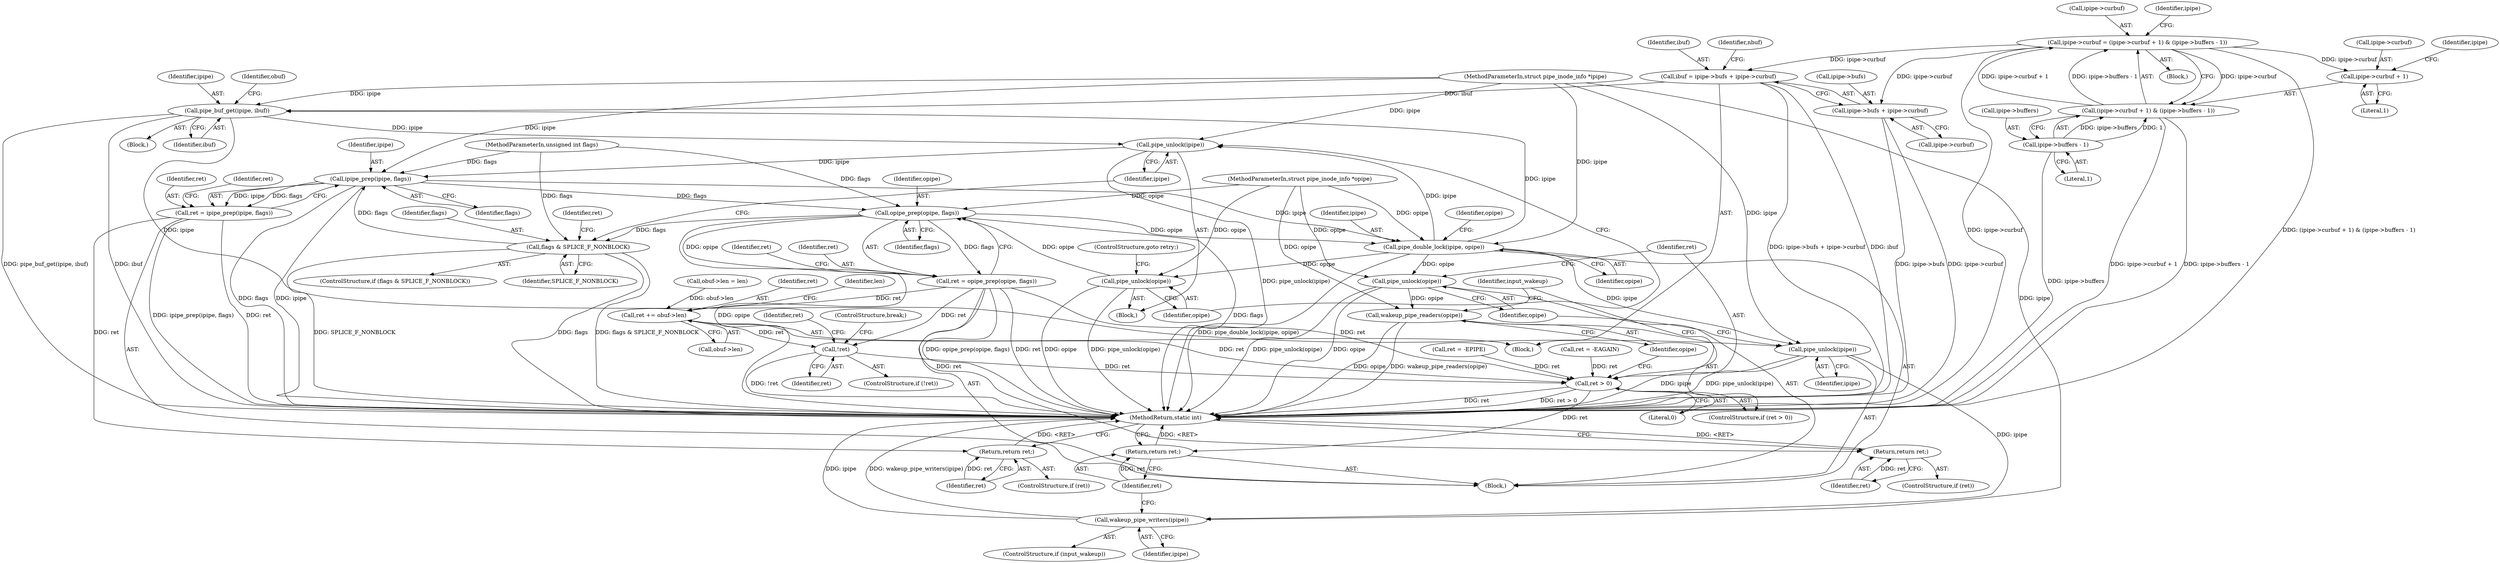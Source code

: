 digraph "1_linux_6b3a707736301c2128ca85ce85fb13f60b5e350a_2@pointer" {
"1000262" [label="(Call,ipipe->curbuf = (ipipe->curbuf + 1) & (ipipe->buffers - 1))"];
"1000266" [label="(Call,(ipipe->curbuf + 1) & (ipipe->buffers - 1))"];
"1000262" [label="(Call,ipipe->curbuf = (ipipe->curbuf + 1) & (ipipe->buffers - 1))"];
"1000272" [label="(Call,ipipe->buffers - 1)"];
"1000210" [label="(Call,ibuf = ipipe->bufs + ipipe->curbuf)"];
"1000286" [label="(Call,pipe_buf_get(ipipe, ibuf))"];
"1000205" [label="(Call,pipe_unlock(ipipe))"];
"1000128" [label="(Call,ipipe_prep(ipipe, flags))"];
"1000126" [label="(Call,ret = ipipe_prep(ipipe, flags))"];
"1000133" [label="(Return,return ret;)"];
"1000137" [label="(Call,opipe_prep(opipe, flags))"];
"1000135" [label="(Call,ret = opipe_prep(opipe, flags))"];
"1000142" [label="(Return,return ret;)"];
"1000160" [label="(Call,!ret)"];
"1000340" [label="(Call,ret > 0)"];
"1000349" [label="(Return,return ret;)"];
"1000324" [label="(Call,ret += obuf->len)"];
"1000144" [label="(Call,pipe_double_lock(ipipe, opipe))"];
"1000207" [label="(Call,pipe_unlock(opipe))"];
"1000335" [label="(Call,pipe_unlock(ipipe))"];
"1000347" [label="(Call,wakeup_pipe_writers(ipipe))"];
"1000337" [label="(Call,pipe_unlock(opipe))"];
"1000343" [label="(Call,wakeup_pipe_readers(opipe))"];
"1000196" [label="(Call,flags & SPLICE_F_NONBLOCK)"];
"1000212" [label="(Call,ipipe->bufs + ipipe->curbuf)"];
"1000267" [label="(Call,ipipe->curbuf + 1)"];
"1000325" [label="(Identifier,ret)"];
"1000137" [label="(Call,opipe_prep(opipe, flags))"];
"1000148" [label="(Block,)"];
"1000273" [label="(Call,ipipe->buffers)"];
"1000133" [label="(Return,return ret;)"];
"1000340" [label="(Call,ret > 0)"];
"1000272" [label="(Call,ipipe->buffers - 1)"];
"1000345" [label="(ControlStructure,if (input_wakeup))"];
"1000209" [label="(ControlStructure,goto retry;)"];
"1000247" [label="(Block,)"];
"1000341" [label="(Identifier,ret)"];
"1000339" [label="(ControlStructure,if (ret > 0))"];
"1000343" [label="(Call,wakeup_pipe_readers(opipe))"];
"1000208" [label="(Identifier,opipe)"];
"1000139" [label="(Identifier,flags)"];
"1000129" [label="(Identifier,ipipe)"];
"1000162" [label="(Call,ret = -EPIPE)"];
"1000126" [label="(Call,ret = ipipe_prep(ipipe, flags))"];
"1000138" [label="(Identifier,opipe)"];
"1000160" [label="(Call,!ret)"];
"1000263" [label="(Call,ipipe->curbuf)"];
"1000346" [label="(Identifier,input_wakeup)"];
"1000338" [label="(Identifier,opipe)"];
"1000285" [label="(Block,)"];
"1000262" [label="(Call,ipipe->curbuf = (ipipe->curbuf + 1) & (ipipe->buffers - 1))"];
"1000161" [label="(Identifier,ret)"];
"1000127" [label="(Identifier,ret)"];
"1000196" [label="(Call,flags & SPLICE_F_NONBLOCK)"];
"1000212" [label="(Call,ipipe->bufs + ipipe->curbuf)"];
"1000191" [label="(Block,)"];
"1000195" [label="(ControlStructure,if (flags & SPLICE_F_NONBLOCK))"];
"1000112" [label="(MethodParameterIn,unsigned int flags)"];
"1000205" [label="(Call,pipe_unlock(ipipe))"];
"1000140" [label="(ControlStructure,if (ret))"];
"1000141" [label="(Identifier,ret)"];
"1000349" [label="(Return,return ret;)"];
"1000351" [label="(MethodReturn,static int)"];
"1000210" [label="(Call,ibuf = ipipe->bufs + ipipe->curbuf)"];
"1000330" [label="(Identifier,len)"];
"1000109" [label="(MethodParameterIn,struct pipe_inode_info *ipipe)"];
"1000130" [label="(Identifier,flags)"];
"1000288" [label="(Identifier,ibuf)"];
"1000344" [label="(Identifier,opipe)"];
"1000201" [label="(Identifier,ret)"];
"1000134" [label="(Identifier,ret)"];
"1000347" [label="(Call,wakeup_pipe_writers(ipipe))"];
"1000143" [label="(Identifier,ret)"];
"1000146" [label="(Identifier,opipe)"];
"1000268" [label="(Call,ipipe->curbuf)"];
"1000113" [label="(Block,)"];
"1000326" [label="(Call,obuf->len)"];
"1000142" [label="(Return,return ret;)"];
"1000198" [label="(Identifier,SPLICE_F_NONBLOCK)"];
"1000163" [label="(Identifier,ret)"];
"1000159" [label="(ControlStructure,if (!ret))"];
"1000152" [label="(Identifier,opipe)"];
"1000110" [label="(MethodParameterIn,struct pipe_inode_info *opipe)"];
"1000301" [label="(Call,obuf->len = len)"];
"1000336" [label="(Identifier,ipipe)"];
"1000342" [label="(Literal,0)"];
"1000337" [label="(Call,pipe_unlock(opipe))"];
"1000267" [label="(Call,ipipe->curbuf + 1)"];
"1000350" [label="(Identifier,ret)"];
"1000206" [label="(Identifier,ipipe)"];
"1000128" [label="(Call,ipipe_prep(ipipe, flags))"];
"1000211" [label="(Identifier,ibuf)"];
"1000271" [label="(Literal,1)"];
"1000266" [label="(Call,(ipipe->curbuf + 1) & (ipipe->buffers - 1))"];
"1000166" [label="(ControlStructure,break;)"];
"1000286" [label="(Call,pipe_buf_get(ipipe, ibuf))"];
"1000136" [label="(Identifier,ret)"];
"1000213" [label="(Call,ipipe->bufs)"];
"1000279" [label="(Identifier,ipipe)"];
"1000274" [label="(Identifier,ipipe)"];
"1000216" [label="(Call,ipipe->curbuf)"];
"1000145" [label="(Identifier,ipipe)"];
"1000132" [label="(Identifier,ret)"];
"1000144" [label="(Call,pipe_double_lock(ipipe, opipe))"];
"1000276" [label="(Literal,1)"];
"1000220" [label="(Identifier,nbuf)"];
"1000287" [label="(Identifier,ipipe)"];
"1000131" [label="(ControlStructure,if (ret))"];
"1000200" [label="(Call,ret = -EAGAIN)"];
"1000207" [label="(Call,pipe_unlock(opipe))"];
"1000291" [label="(Identifier,obuf)"];
"1000197" [label="(Identifier,flags)"];
"1000135" [label="(Call,ret = opipe_prep(opipe, flags))"];
"1000324" [label="(Call,ret += obuf->len)"];
"1000335" [label="(Call,pipe_unlock(ipipe))"];
"1000348" [label="(Identifier,ipipe)"];
"1000262" -> "1000247"  [label="AST: "];
"1000262" -> "1000266"  [label="CFG: "];
"1000263" -> "1000262"  [label="AST: "];
"1000266" -> "1000262"  [label="AST: "];
"1000279" -> "1000262"  [label="CFG: "];
"1000262" -> "1000351"  [label="DDG: ipipe->curbuf"];
"1000262" -> "1000351"  [label="DDG: (ipipe->curbuf + 1) & (ipipe->buffers - 1)"];
"1000262" -> "1000210"  [label="DDG: ipipe->curbuf"];
"1000262" -> "1000212"  [label="DDG: ipipe->curbuf"];
"1000266" -> "1000262"  [label="DDG: ipipe->curbuf + 1"];
"1000266" -> "1000262"  [label="DDG: ipipe->buffers - 1"];
"1000262" -> "1000266"  [label="DDG: ipipe->curbuf"];
"1000262" -> "1000267"  [label="DDG: ipipe->curbuf"];
"1000266" -> "1000272"  [label="CFG: "];
"1000267" -> "1000266"  [label="AST: "];
"1000272" -> "1000266"  [label="AST: "];
"1000266" -> "1000351"  [label="DDG: ipipe->curbuf + 1"];
"1000266" -> "1000351"  [label="DDG: ipipe->buffers - 1"];
"1000272" -> "1000266"  [label="DDG: ipipe->buffers"];
"1000272" -> "1000266"  [label="DDG: 1"];
"1000272" -> "1000276"  [label="CFG: "];
"1000273" -> "1000272"  [label="AST: "];
"1000276" -> "1000272"  [label="AST: "];
"1000272" -> "1000351"  [label="DDG: ipipe->buffers"];
"1000210" -> "1000148"  [label="AST: "];
"1000210" -> "1000212"  [label="CFG: "];
"1000211" -> "1000210"  [label="AST: "];
"1000212" -> "1000210"  [label="AST: "];
"1000220" -> "1000210"  [label="CFG: "];
"1000210" -> "1000351"  [label="DDG: ipipe->bufs + ipipe->curbuf"];
"1000210" -> "1000351"  [label="DDG: ibuf"];
"1000210" -> "1000286"  [label="DDG: ibuf"];
"1000286" -> "1000285"  [label="AST: "];
"1000286" -> "1000288"  [label="CFG: "];
"1000287" -> "1000286"  [label="AST: "];
"1000288" -> "1000286"  [label="AST: "];
"1000291" -> "1000286"  [label="CFG: "];
"1000286" -> "1000351"  [label="DDG: pipe_buf_get(ipipe, ibuf)"];
"1000286" -> "1000351"  [label="DDG: ibuf"];
"1000286" -> "1000205"  [label="DDG: ipipe"];
"1000144" -> "1000286"  [label="DDG: ipipe"];
"1000109" -> "1000286"  [label="DDG: ipipe"];
"1000286" -> "1000335"  [label="DDG: ipipe"];
"1000205" -> "1000191"  [label="AST: "];
"1000205" -> "1000206"  [label="CFG: "];
"1000206" -> "1000205"  [label="AST: "];
"1000208" -> "1000205"  [label="CFG: "];
"1000205" -> "1000351"  [label="DDG: pipe_unlock(ipipe)"];
"1000205" -> "1000128"  [label="DDG: ipipe"];
"1000144" -> "1000205"  [label="DDG: ipipe"];
"1000109" -> "1000205"  [label="DDG: ipipe"];
"1000128" -> "1000126"  [label="AST: "];
"1000128" -> "1000130"  [label="CFG: "];
"1000129" -> "1000128"  [label="AST: "];
"1000130" -> "1000128"  [label="AST: "];
"1000126" -> "1000128"  [label="CFG: "];
"1000128" -> "1000351"  [label="DDG: flags"];
"1000128" -> "1000351"  [label="DDG: ipipe"];
"1000128" -> "1000126"  [label="DDG: ipipe"];
"1000128" -> "1000126"  [label="DDG: flags"];
"1000109" -> "1000128"  [label="DDG: ipipe"];
"1000196" -> "1000128"  [label="DDG: flags"];
"1000112" -> "1000128"  [label="DDG: flags"];
"1000128" -> "1000137"  [label="DDG: flags"];
"1000128" -> "1000144"  [label="DDG: ipipe"];
"1000126" -> "1000113"  [label="AST: "];
"1000127" -> "1000126"  [label="AST: "];
"1000132" -> "1000126"  [label="CFG: "];
"1000126" -> "1000351"  [label="DDG: ret"];
"1000126" -> "1000351"  [label="DDG: ipipe_prep(ipipe, flags)"];
"1000126" -> "1000133"  [label="DDG: ret"];
"1000133" -> "1000131"  [label="AST: "];
"1000133" -> "1000134"  [label="CFG: "];
"1000134" -> "1000133"  [label="AST: "];
"1000351" -> "1000133"  [label="CFG: "];
"1000133" -> "1000351"  [label="DDG: <RET>"];
"1000134" -> "1000133"  [label="DDG: ret"];
"1000137" -> "1000135"  [label="AST: "];
"1000137" -> "1000139"  [label="CFG: "];
"1000138" -> "1000137"  [label="AST: "];
"1000139" -> "1000137"  [label="AST: "];
"1000135" -> "1000137"  [label="CFG: "];
"1000137" -> "1000351"  [label="DDG: flags"];
"1000137" -> "1000351"  [label="DDG: opipe"];
"1000137" -> "1000135"  [label="DDG: opipe"];
"1000137" -> "1000135"  [label="DDG: flags"];
"1000207" -> "1000137"  [label="DDG: opipe"];
"1000110" -> "1000137"  [label="DDG: opipe"];
"1000112" -> "1000137"  [label="DDG: flags"];
"1000137" -> "1000144"  [label="DDG: opipe"];
"1000137" -> "1000196"  [label="DDG: flags"];
"1000135" -> "1000113"  [label="AST: "];
"1000136" -> "1000135"  [label="AST: "];
"1000141" -> "1000135"  [label="CFG: "];
"1000135" -> "1000351"  [label="DDG: ret"];
"1000135" -> "1000351"  [label="DDG: opipe_prep(opipe, flags)"];
"1000135" -> "1000142"  [label="DDG: ret"];
"1000135" -> "1000160"  [label="DDG: ret"];
"1000135" -> "1000324"  [label="DDG: ret"];
"1000135" -> "1000340"  [label="DDG: ret"];
"1000142" -> "1000140"  [label="AST: "];
"1000142" -> "1000143"  [label="CFG: "];
"1000143" -> "1000142"  [label="AST: "];
"1000351" -> "1000142"  [label="CFG: "];
"1000142" -> "1000351"  [label="DDG: <RET>"];
"1000143" -> "1000142"  [label="DDG: ret"];
"1000160" -> "1000159"  [label="AST: "];
"1000160" -> "1000161"  [label="CFG: "];
"1000161" -> "1000160"  [label="AST: "];
"1000163" -> "1000160"  [label="CFG: "];
"1000166" -> "1000160"  [label="CFG: "];
"1000160" -> "1000351"  [label="DDG: !ret"];
"1000324" -> "1000160"  [label="DDG: ret"];
"1000160" -> "1000340"  [label="DDG: ret"];
"1000340" -> "1000339"  [label="AST: "];
"1000340" -> "1000342"  [label="CFG: "];
"1000341" -> "1000340"  [label="AST: "];
"1000342" -> "1000340"  [label="AST: "];
"1000344" -> "1000340"  [label="CFG: "];
"1000346" -> "1000340"  [label="CFG: "];
"1000340" -> "1000351"  [label="DDG: ret > 0"];
"1000340" -> "1000351"  [label="DDG: ret"];
"1000200" -> "1000340"  [label="DDG: ret"];
"1000324" -> "1000340"  [label="DDG: ret"];
"1000162" -> "1000340"  [label="DDG: ret"];
"1000340" -> "1000349"  [label="DDG: ret"];
"1000349" -> "1000113"  [label="AST: "];
"1000349" -> "1000350"  [label="CFG: "];
"1000350" -> "1000349"  [label="AST: "];
"1000351" -> "1000349"  [label="CFG: "];
"1000349" -> "1000351"  [label="DDG: <RET>"];
"1000350" -> "1000349"  [label="DDG: ret"];
"1000324" -> "1000148"  [label="AST: "];
"1000324" -> "1000326"  [label="CFG: "];
"1000325" -> "1000324"  [label="AST: "];
"1000326" -> "1000324"  [label="AST: "];
"1000330" -> "1000324"  [label="CFG: "];
"1000301" -> "1000324"  [label="DDG: obuf->len"];
"1000144" -> "1000113"  [label="AST: "];
"1000144" -> "1000146"  [label="CFG: "];
"1000145" -> "1000144"  [label="AST: "];
"1000146" -> "1000144"  [label="AST: "];
"1000152" -> "1000144"  [label="CFG: "];
"1000144" -> "1000351"  [label="DDG: pipe_double_lock(ipipe, opipe)"];
"1000109" -> "1000144"  [label="DDG: ipipe"];
"1000110" -> "1000144"  [label="DDG: opipe"];
"1000144" -> "1000207"  [label="DDG: opipe"];
"1000144" -> "1000335"  [label="DDG: ipipe"];
"1000144" -> "1000337"  [label="DDG: opipe"];
"1000207" -> "1000191"  [label="AST: "];
"1000207" -> "1000208"  [label="CFG: "];
"1000208" -> "1000207"  [label="AST: "];
"1000209" -> "1000207"  [label="CFG: "];
"1000207" -> "1000351"  [label="DDG: opipe"];
"1000207" -> "1000351"  [label="DDG: pipe_unlock(opipe)"];
"1000110" -> "1000207"  [label="DDG: opipe"];
"1000335" -> "1000113"  [label="AST: "];
"1000335" -> "1000336"  [label="CFG: "];
"1000336" -> "1000335"  [label="AST: "];
"1000338" -> "1000335"  [label="CFG: "];
"1000335" -> "1000351"  [label="DDG: ipipe"];
"1000335" -> "1000351"  [label="DDG: pipe_unlock(ipipe)"];
"1000109" -> "1000335"  [label="DDG: ipipe"];
"1000335" -> "1000347"  [label="DDG: ipipe"];
"1000347" -> "1000345"  [label="AST: "];
"1000347" -> "1000348"  [label="CFG: "];
"1000348" -> "1000347"  [label="AST: "];
"1000350" -> "1000347"  [label="CFG: "];
"1000347" -> "1000351"  [label="DDG: ipipe"];
"1000347" -> "1000351"  [label="DDG: wakeup_pipe_writers(ipipe)"];
"1000109" -> "1000347"  [label="DDG: ipipe"];
"1000337" -> "1000113"  [label="AST: "];
"1000337" -> "1000338"  [label="CFG: "];
"1000338" -> "1000337"  [label="AST: "];
"1000341" -> "1000337"  [label="CFG: "];
"1000337" -> "1000351"  [label="DDG: opipe"];
"1000337" -> "1000351"  [label="DDG: pipe_unlock(opipe)"];
"1000110" -> "1000337"  [label="DDG: opipe"];
"1000337" -> "1000343"  [label="DDG: opipe"];
"1000343" -> "1000339"  [label="AST: "];
"1000343" -> "1000344"  [label="CFG: "];
"1000344" -> "1000343"  [label="AST: "];
"1000346" -> "1000343"  [label="CFG: "];
"1000343" -> "1000351"  [label="DDG: opipe"];
"1000343" -> "1000351"  [label="DDG: wakeup_pipe_readers(opipe)"];
"1000110" -> "1000343"  [label="DDG: opipe"];
"1000196" -> "1000195"  [label="AST: "];
"1000196" -> "1000198"  [label="CFG: "];
"1000197" -> "1000196"  [label="AST: "];
"1000198" -> "1000196"  [label="AST: "];
"1000201" -> "1000196"  [label="CFG: "];
"1000206" -> "1000196"  [label="CFG: "];
"1000196" -> "1000351"  [label="DDG: flags"];
"1000196" -> "1000351"  [label="DDG: flags & SPLICE_F_NONBLOCK"];
"1000196" -> "1000351"  [label="DDG: SPLICE_F_NONBLOCK"];
"1000112" -> "1000196"  [label="DDG: flags"];
"1000212" -> "1000216"  [label="CFG: "];
"1000213" -> "1000212"  [label="AST: "];
"1000216" -> "1000212"  [label="AST: "];
"1000212" -> "1000351"  [label="DDG: ipipe->curbuf"];
"1000212" -> "1000351"  [label="DDG: ipipe->bufs"];
"1000267" -> "1000271"  [label="CFG: "];
"1000268" -> "1000267"  [label="AST: "];
"1000271" -> "1000267"  [label="AST: "];
"1000274" -> "1000267"  [label="CFG: "];
}
